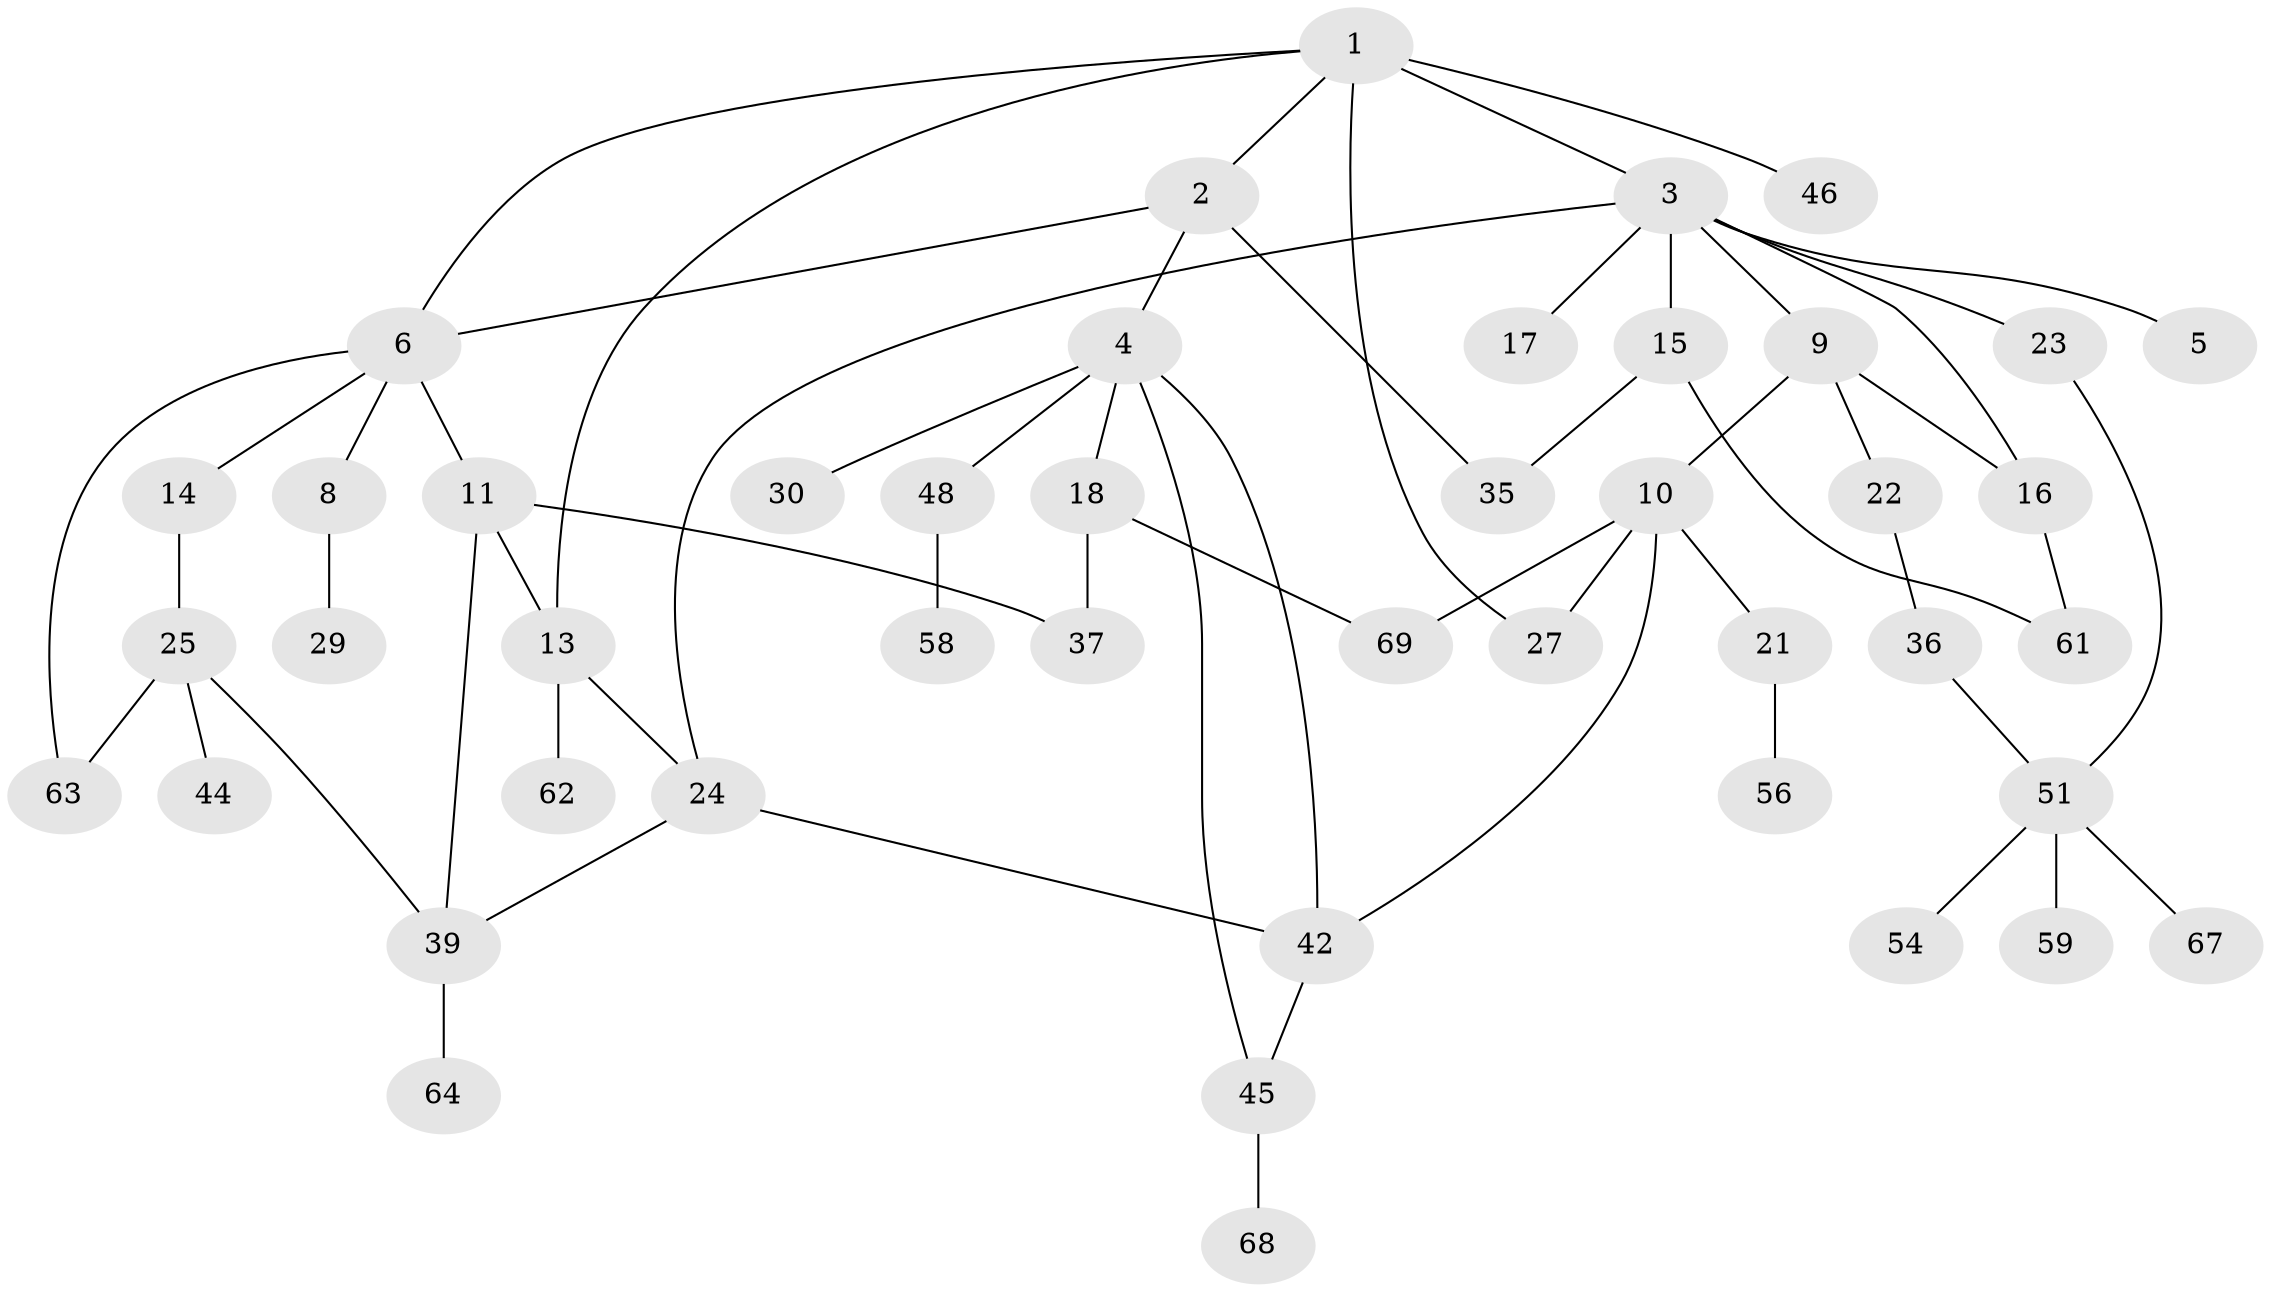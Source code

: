 // Generated by graph-tools (version 1.1) at 2025/51/02/27/25 19:51:39]
// undirected, 45 vertices, 60 edges
graph export_dot {
graph [start="1"]
  node [color=gray90,style=filled];
  1 [super="+57"];
  2 [super="+47"];
  3 [super="+20"];
  4 [super="+7"];
  5 [super="+12"];
  6 [super="+34"];
  8 [super="+41"];
  9 [super="+52"];
  10 [super="+19"];
  11 [super="+26"];
  13 [super="+40"];
  14;
  15 [super="+28"];
  16 [super="+70"];
  17 [super="+33"];
  18 [super="+32"];
  21;
  22 [super="+38"];
  23 [super="+50"];
  24 [super="+43"];
  25 [super="+31"];
  27;
  29;
  30;
  35;
  36;
  37;
  39 [super="+49"];
  42;
  44;
  45 [super="+53"];
  46 [super="+55"];
  48;
  51 [super="+65"];
  54 [super="+60"];
  56 [super="+66"];
  58;
  59;
  61;
  62;
  63;
  64;
  67;
  68;
  69;
  1 -- 2;
  1 -- 3;
  1 -- 6;
  1 -- 27;
  1 -- 46;
  1 -- 13;
  2 -- 4;
  2 -- 6;
  2 -- 35;
  3 -- 5;
  3 -- 9;
  3 -- 15;
  3 -- 16;
  3 -- 17;
  3 -- 24;
  3 -- 23;
  4 -- 30;
  4 -- 48;
  4 -- 18;
  4 -- 45;
  4 -- 42;
  6 -- 8;
  6 -- 11;
  6 -- 14;
  6 -- 63;
  8 -- 29;
  9 -- 10;
  9 -- 22;
  9 -- 16;
  10 -- 21;
  10 -- 69;
  10 -- 42;
  10 -- 27;
  11 -- 13;
  11 -- 37;
  11 -- 39;
  13 -- 24;
  13 -- 62;
  14 -- 25;
  15 -- 35;
  15 -- 61;
  16 -- 61;
  18 -- 37;
  18 -- 69;
  21 -- 56;
  22 -- 36;
  23 -- 51;
  24 -- 42;
  24 -- 39;
  25 -- 39;
  25 -- 63;
  25 -- 44;
  36 -- 51;
  39 -- 64;
  42 -- 45;
  45 -- 68;
  48 -- 58;
  51 -- 54;
  51 -- 59;
  51 -- 67;
}
